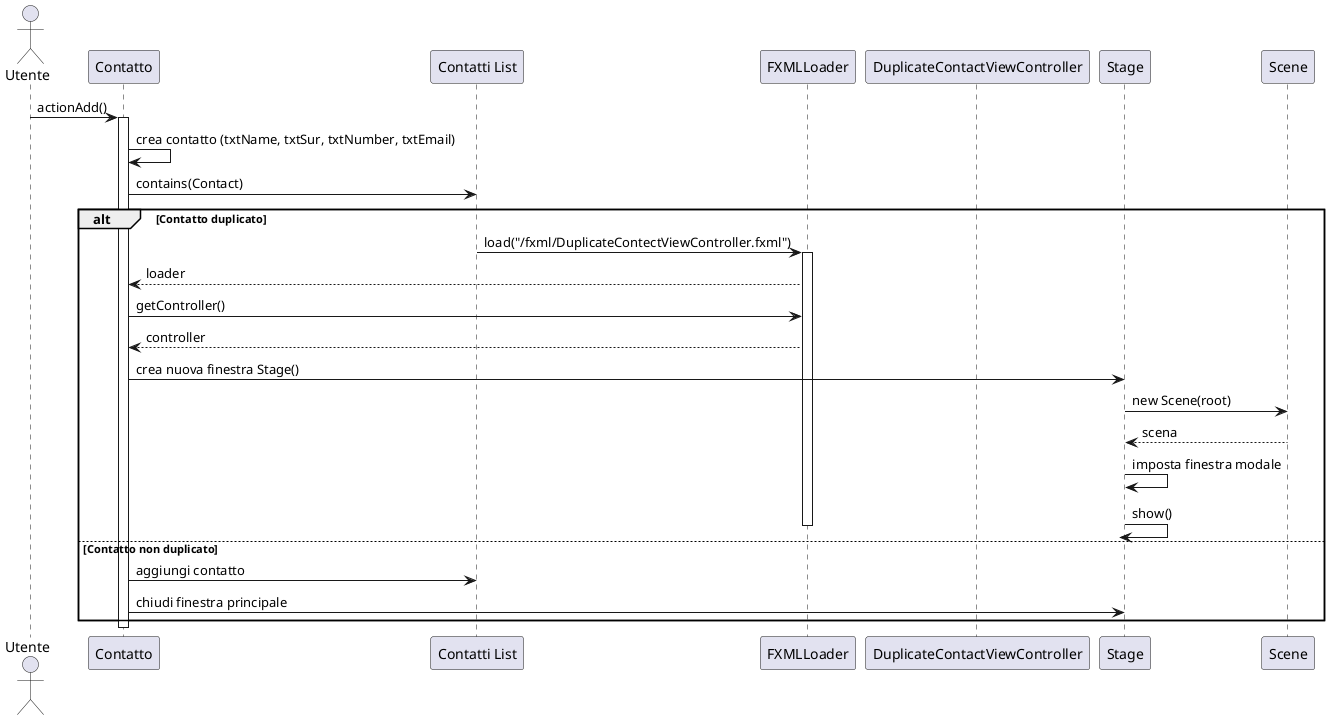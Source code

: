 @startuml
actor Utente
participant "Contatto" as Contact
participant "Contatti List" as contacts
participant FXMLLoader
participant "DuplicateContactViewController" as DuplicateContactViewController
participant Stage
participant Scene

Utente -> Contact: actionAdd()
activate Contact
Contact -> Contact: crea contatto (txtName, txtSur, txtNumber, txtEmail)
Contact -> contacts: contains(Contact)
alt Contatto duplicato
    contacts -> FXMLLoader: load("/fxml/DuplicateContectViewController.fxml")
    activate FXMLLoader
    FXMLLoader --> Contact: loader
    Contact -> FXMLLoader: getController()
    FXMLLoader --> Contact: controller
    Contact -> Stage: crea nuova finestra Stage()
    Stage -> Scene: new Scene(root)
    Scene --> Stage: scena
    Stage -> Stage: imposta finestra modale
    Stage -> Stage: show()
    deactivate Stage
    deactivate FXMLLoader
else Contatto non duplicato
    Contact -> contacts: aggiungi contatto
    Contact -> Stage: chiudi finestra principale
end
deactivate Contact
@enduml
